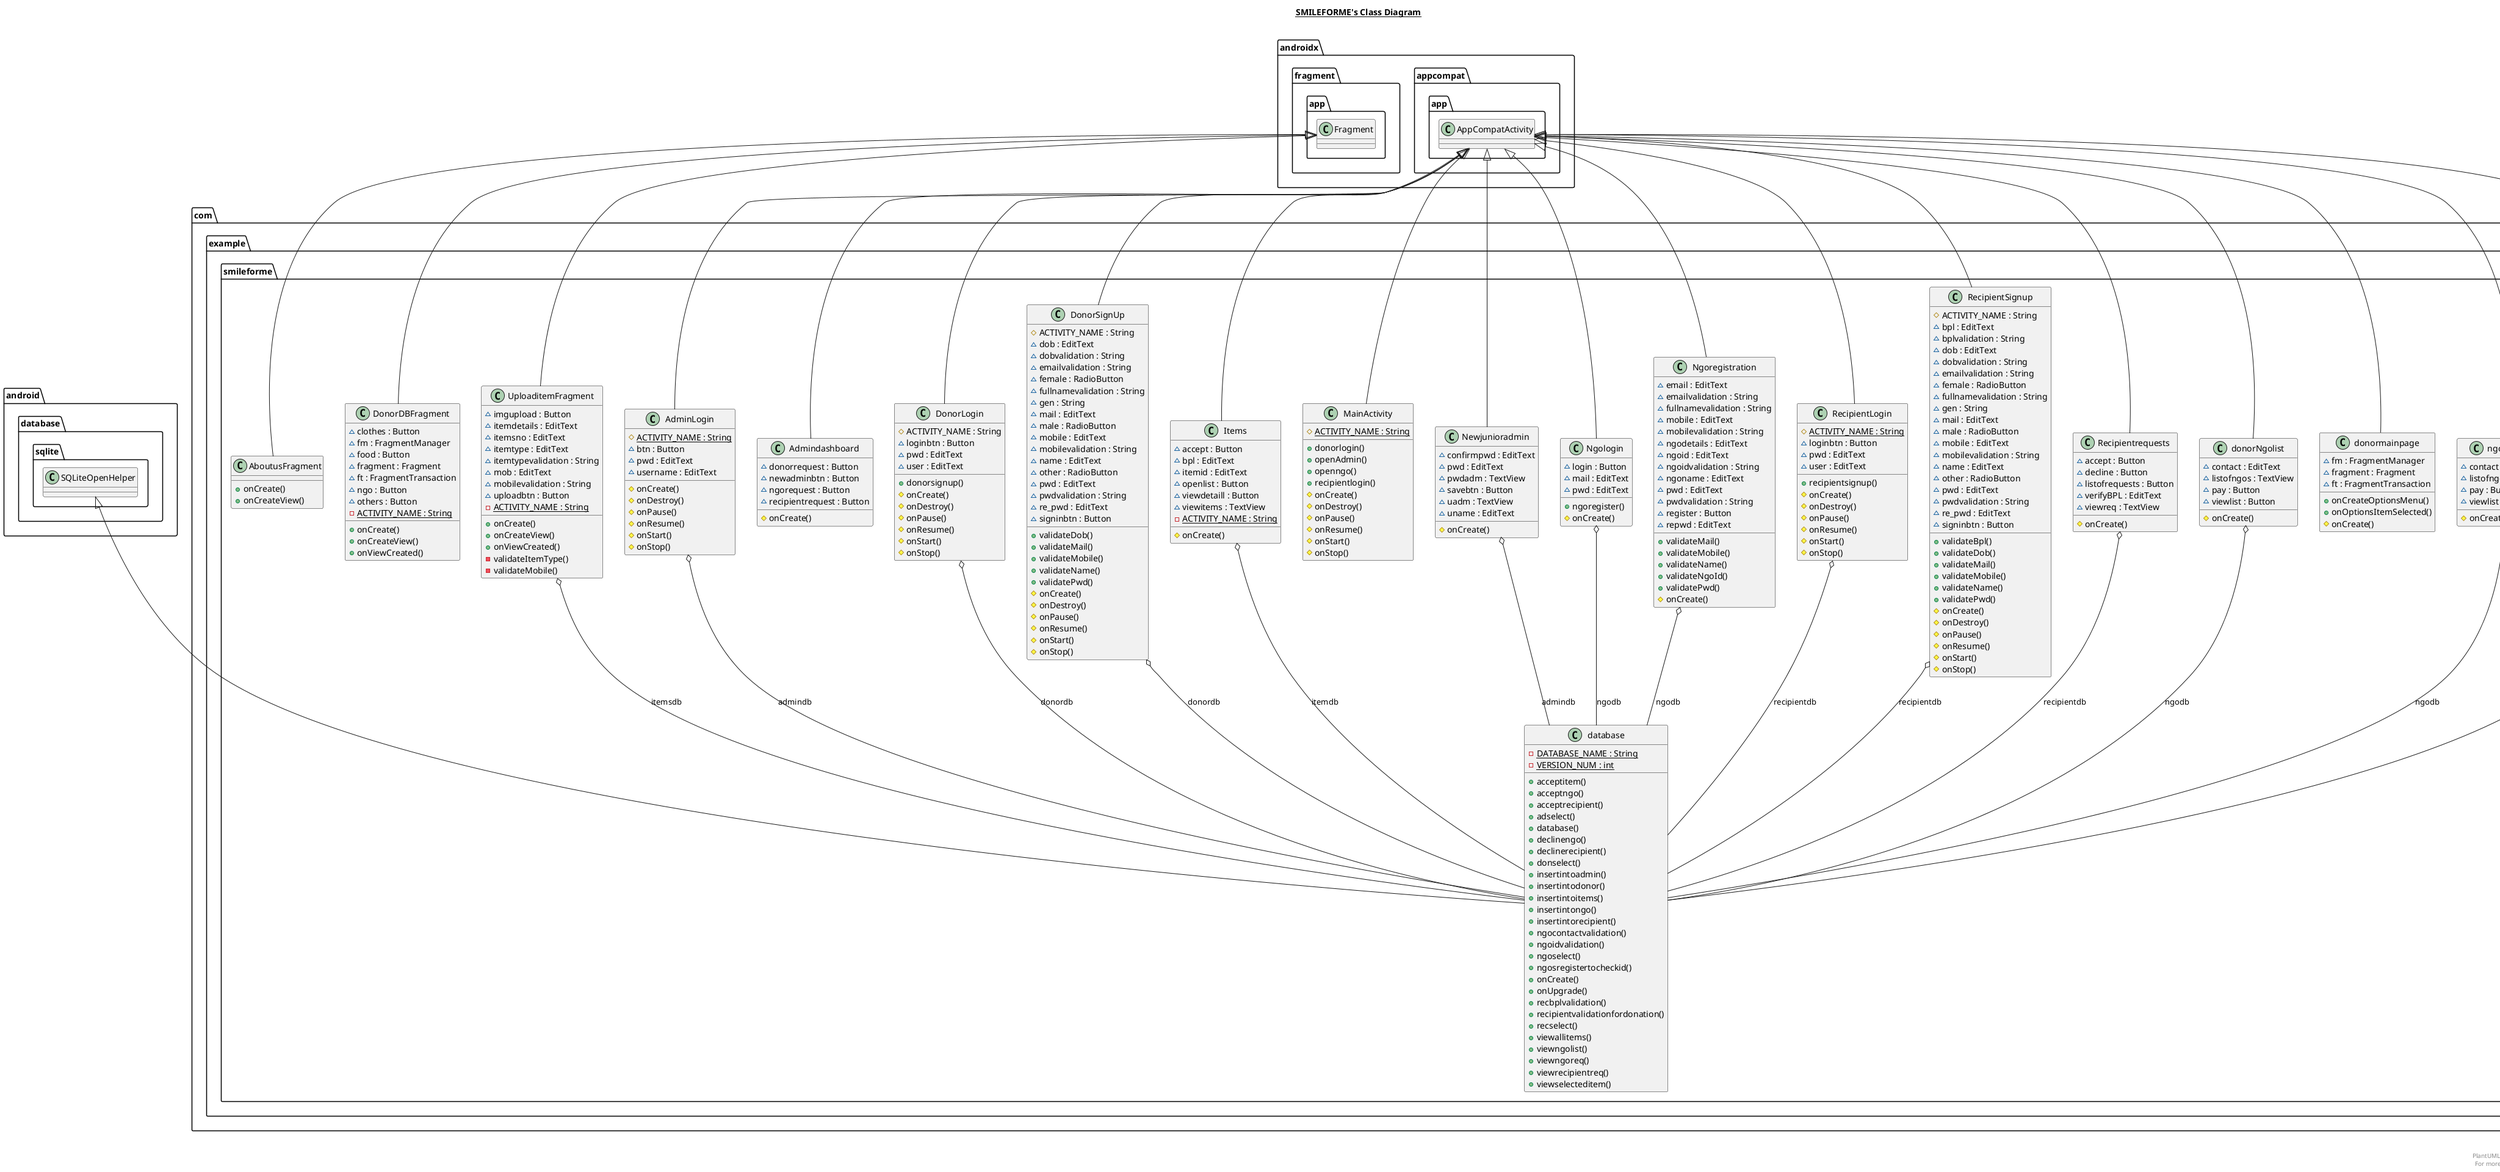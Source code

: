 @startuml

title __SMILEFORME's Class Diagram__\n

  namespace com.example.smileforme {
    class com.example.smileforme.AboutusFragment {
        + onCreate()
        + onCreateView()
    }
  }
  

  namespace com.example.smileforme {
    class com.example.smileforme.AdminLogin {
        {static} # ACTIVITY_NAME : String
        ~ btn : Button
        ~ pwd : EditText
        ~ username : EditText
        # onCreate()
        # onDestroy()
        # onPause()
        # onResume()
        # onStart()
        # onStop()
    }
  }
  

  namespace com.example.smileforme {
    class com.example.smileforme.Admindashboard {
        ~ donorrequest : Button
        ~ newadminbtn : Button
        ~ ngorequest : Button
        ~ recipientrequest : Button
        # onCreate()
    }
  }
  

  namespace com.example.smileforme {
    class com.example.smileforme.DonorDBFragment {
        ~ clothes : Button
        ~ fm : FragmentManager
        ~ food : Button
        ~ fragment : Fragment
        ~ ft : FragmentTransaction
        ~ ngo : Button
        ~ others : Button
        {static} - ACTIVITY_NAME : String
        + onCreate()
        + onCreateView()
        + onViewCreated()
    }
  }
  

  namespace com.example.smileforme {
    class com.example.smileforme.DonorLogin {
        # ACTIVITY_NAME : String
        ~ loginbtn : Button
        ~ pwd : EditText
        ~ user : EditText
        + donorsignup()
        # onCreate()
        # onDestroy()
        # onPause()
        # onResume()
        # onStart()
        # onStop()
    }
  }
  

  namespace com.example.smileforme {
    class com.example.smileforme.DonorSignUp {
        # ACTIVITY_NAME : String
        ~ dob : EditText
        ~ dobvalidation : String
        ~ emailvalidation : String
        ~ female : RadioButton
        ~ fullnamevalidation : String
        ~ gen : String
        ~ mail : EditText
        ~ male : RadioButton
        ~ mobile : EditText
        ~ mobilevalidation : String
        ~ name : EditText
        ~ other : RadioButton
        ~ pwd : EditText
        ~ pwdvalidation : String
        ~ re_pwd : EditText
        ~ signinbtn : Button
        + validateDob()
        + validateMail()
        + validateMobile()
        + validateName()
        + validatePwd()
        # onCreate()
        # onDestroy()
        # onPause()
        # onResume()
        # onStart()
        # onStop()
    }
  }
  

  namespace com.example.smileforme {
    class com.example.smileforme.Items {
        ~ accept : Button
        ~ bpl : EditText
        ~ itemid : EditText
        ~ openlist : Button
        ~ viewdetaill : Button
        ~ viewitems : TextView
        {static} - ACTIVITY_NAME : String
        # onCreate()
    }
  }
  

  namespace com.example.smileforme {
    class com.example.smileforme.MainActivity {
        {static} # ACTIVITY_NAME : String
        + donorlogin()
        + openAdmin()
        + openngo()
        + recipientlogin()
        # onCreate()
        # onDestroy()
        # onPause()
        # onResume()
        # onStart()
        # onStop()
    }
  }
  

  namespace com.example.smileforme {
    class com.example.smileforme.Newjunioradmin {
        ~ confirmpwd : EditText
        ~ pwd : EditText
        ~ pwdadm : TextView
        ~ savebtn : Button
        ~ uadm : TextView
        ~ uname : EditText
        # onCreate()
    }
  }
  

  namespace com.example.smileforme {
    class com.example.smileforme.Ngologin {
        ~ login : Button
        ~ mail : EditText
        ~ pwd : EditText
        + ngoregister()
        # onCreate()
    }
  }
  

  namespace com.example.smileforme {
    class com.example.smileforme.Ngoregistration {
        ~ email : EditText
        ~ emailvalidation : String
        ~ fullnamevalidation : String
        ~ mobile : EditText
        ~ mobilevalidation : String
        ~ ngodetails : EditText
        ~ ngoid : EditText
        ~ ngoidvalidation : String
        ~ ngoname : EditText
        ~ pwd : EditText
        ~ pwdvalidation : String
        ~ register : Button
        ~ repwd : EditText
        + validateMail()
        + validateMobile()
        + validateName()
        + validateNgoId()
        + validatePwd()
        # onCreate()
    }
  }
  

  namespace com.example.smileforme {
    class com.example.smileforme.RecipientLogin {
        {static} # ACTIVITY_NAME : String
        ~ loginbtn : Button
        ~ pwd : EditText
        ~ user : EditText
        + recipientsignup()
        # onCreate()
        # onDestroy()
        # onPause()
        # onResume()
        # onStart()
        # onStop()
    }
  }
  

  namespace com.example.smileforme {
    class com.example.smileforme.RecipientSignup {
        # ACTIVITY_NAME : String
        ~ bpl : EditText
        ~ bplvalidation : String
        ~ dob : EditText
        ~ dobvalidation : String
        ~ emailvalidation : String
        ~ female : RadioButton
        ~ fullnamevalidation : String
        ~ gen : String
        ~ mail : EditText
        ~ male : RadioButton
        ~ mobile : EditText
        ~ mobilevalidation : String
        ~ name : EditText
        ~ other : RadioButton
        ~ pwd : EditText
        ~ pwdvalidation : String
        ~ re_pwd : EditText
        ~ signinbtn : Button
        + validateBpl()
        + validateDob()
        + validateMail()
        + validateMobile()
        + validateName()
        + validatePwd()
        # onCreate()
        # onDestroy()
        # onPause()
        # onResume()
        # onStart()
        # onStop()
    }
  }
  

  namespace com.example.smileforme {
    class com.example.smileforme.Recipientrequests {
        ~ accept : Button
        ~ decline : Button
        ~ listofrequests : Button
        ~ verifyBPL : EditText
        ~ viewreq : TextView
        # onCreate()
    }
  }
  

  namespace com.example.smileforme {
    class com.example.smileforme.UploaditemFragment {
        ~ imgupload : Button
        ~ itemdetails : EditText
        ~ itemsno : EditText
        ~ itemtype : EditText
        ~ itemtypevalidation : String
        ~ mob : EditText
        ~ mobilevalidation : String
        ~ uploadbtn : Button
        {static} - ACTIVITY_NAME : String
        + onCreate()
        + onCreateView()
        + onViewCreated()
        - validateItemType()
        - validateMobile()
    }
  }
  

  namespace com.example.smileforme {
    class com.example.smileforme.database {
        {static} - DATABASE_NAME : String
        {static} - VERSION_NUM : int
        + acceptitem()
        + acceptngo()
        + acceptrecipient()
        + adselect()
        + database()
        + declinengo()
        + declinerecipient()
        + donselect()
        + insertintoadmin()
        + insertintodonor()
        + insertintoitems()
        + insertintongo()
        + insertintorecipient()
        + ngocontactvalidation()
        + ngoidvalidation()
        + ngoselect()
        + ngosregistertocheckid()
        + onCreate()
        + onUpgrade()
        + recbplvalidation()
        + recipientvalidationfordonation()
        + recselect()
        + viewallitems()
        + viewngolist()
        + viewngoreq()
        + viewrecipientreq()
        + viewselecteditem()
    }
  }
  

  namespace com.example.smileforme {
    class com.example.smileforme.donorNgolist {
        ~ contact : EditText
        ~ listofngos : TextView
        ~ pay : Button
        ~ viewlist : Button
        # onCreate()
    }
  }
  

  namespace com.example.smileforme {
    class com.example.smileforme.donormainpage {
        ~ fm : FragmentManager
        ~ fragment : Fragment
        ~ ft : FragmentTransaction
        + onCreateOptionsMenu()
        + onOptionsItemSelected()
        # onCreate()
    }
  }
  

  namespace com.example.smileforme {
    class com.example.smileforme.ngolistactivity {
        ~ contact : EditText
        ~ listofngos : TextView
        ~ pay : Button
        ~ viewlist : Button
        # onCreate()
    }
  }
  

  namespace com.example.smileforme {
    class com.example.smileforme.ngorequests {
        ~ accept : Button
        ~ decline : Button
        ~ listofrequests : Button
        ~ verifyid : EditText
        ~ viewreq : TextView
        # onCreate()
    }
  }
  

  com.example.smileforme.AboutusFragment -up-|> androidx.fragment.app.Fragment
  com.example.smileforme.AdminLogin -up-|> androidx.appcompat.app.AppCompatActivity
  com.example.smileforme.AdminLogin o-- com.example.smileforme.database : admindb
  com.example.smileforme.Admindashboard -up-|> androidx.appcompat.app.AppCompatActivity
  com.example.smileforme.DonorDBFragment -up-|> androidx.fragment.app.Fragment
  com.example.smileforme.DonorLogin -up-|> androidx.appcompat.app.AppCompatActivity
  com.example.smileforme.DonorLogin o-- com.example.smileforme.database : donordb
  com.example.smileforme.DonorSignUp -up-|> androidx.appcompat.app.AppCompatActivity
  com.example.smileforme.DonorSignUp o-- com.example.smileforme.database : donordb
  com.example.smileforme.Items -up-|> androidx.appcompat.app.AppCompatActivity
  com.example.smileforme.Items o-- com.example.smileforme.database : itemdb
  com.example.smileforme.MainActivity -up-|> androidx.appcompat.app.AppCompatActivity
  com.example.smileforme.Newjunioradmin -up-|> androidx.appcompat.app.AppCompatActivity
  com.example.smileforme.Newjunioradmin o-- com.example.smileforme.database : admindb
  com.example.smileforme.Ngologin -up-|> androidx.appcompat.app.AppCompatActivity
  com.example.smileforme.Ngologin o-- com.example.smileforme.database : ngodb
  com.example.smileforme.Ngoregistration -up-|> androidx.appcompat.app.AppCompatActivity
  com.example.smileforme.Ngoregistration o-- com.example.smileforme.database : ngodb
  com.example.smileforme.RecipientLogin -up-|> androidx.appcompat.app.AppCompatActivity
  com.example.smileforme.RecipientLogin o-- com.example.smileforme.database : recipientdb
  com.example.smileforme.RecipientSignup -up-|> androidx.appcompat.app.AppCompatActivity
  com.example.smileforme.RecipientSignup o-- com.example.smileforme.database : recipientdb
  com.example.smileforme.Recipientrequests -up-|> androidx.appcompat.app.AppCompatActivity
  com.example.smileforme.Recipientrequests o-- com.example.smileforme.database : recipientdb
  com.example.smileforme.UploaditemFragment -up-|> androidx.fragment.app.Fragment
  com.example.smileforme.UploaditemFragment o-- com.example.smileforme.database : itemsdb
  com.example.smileforme.database -up-|> android.database.sqlite.SQLiteOpenHelper
  com.example.smileforme.donorNgolist -up-|> androidx.appcompat.app.AppCompatActivity
  com.example.smileforme.donorNgolist o-- com.example.smileforme.database : ngodb
  com.example.smileforme.donormainpage -up-|> androidx.appcompat.app.AppCompatActivity
  com.example.smileforme.ngolistactivity -up-|> androidx.appcompat.app.AppCompatActivity
  com.example.smileforme.ngolistactivity o-- com.example.smileforme.database : ngodb
  com.example.smileforme.ngorequests -up-|> androidx.appcompat.app.AppCompatActivity
  com.example.smileforme.ngorequests o-- com.example.smileforme.database : ngodb


right footer


PlantUML diagram generated by SketchIt! (https://bitbucket.org/pmesmeur/sketch.it)
For more information about this tool, please contact philippe.mesmeur@gmail.com
endfooter

@enduml
